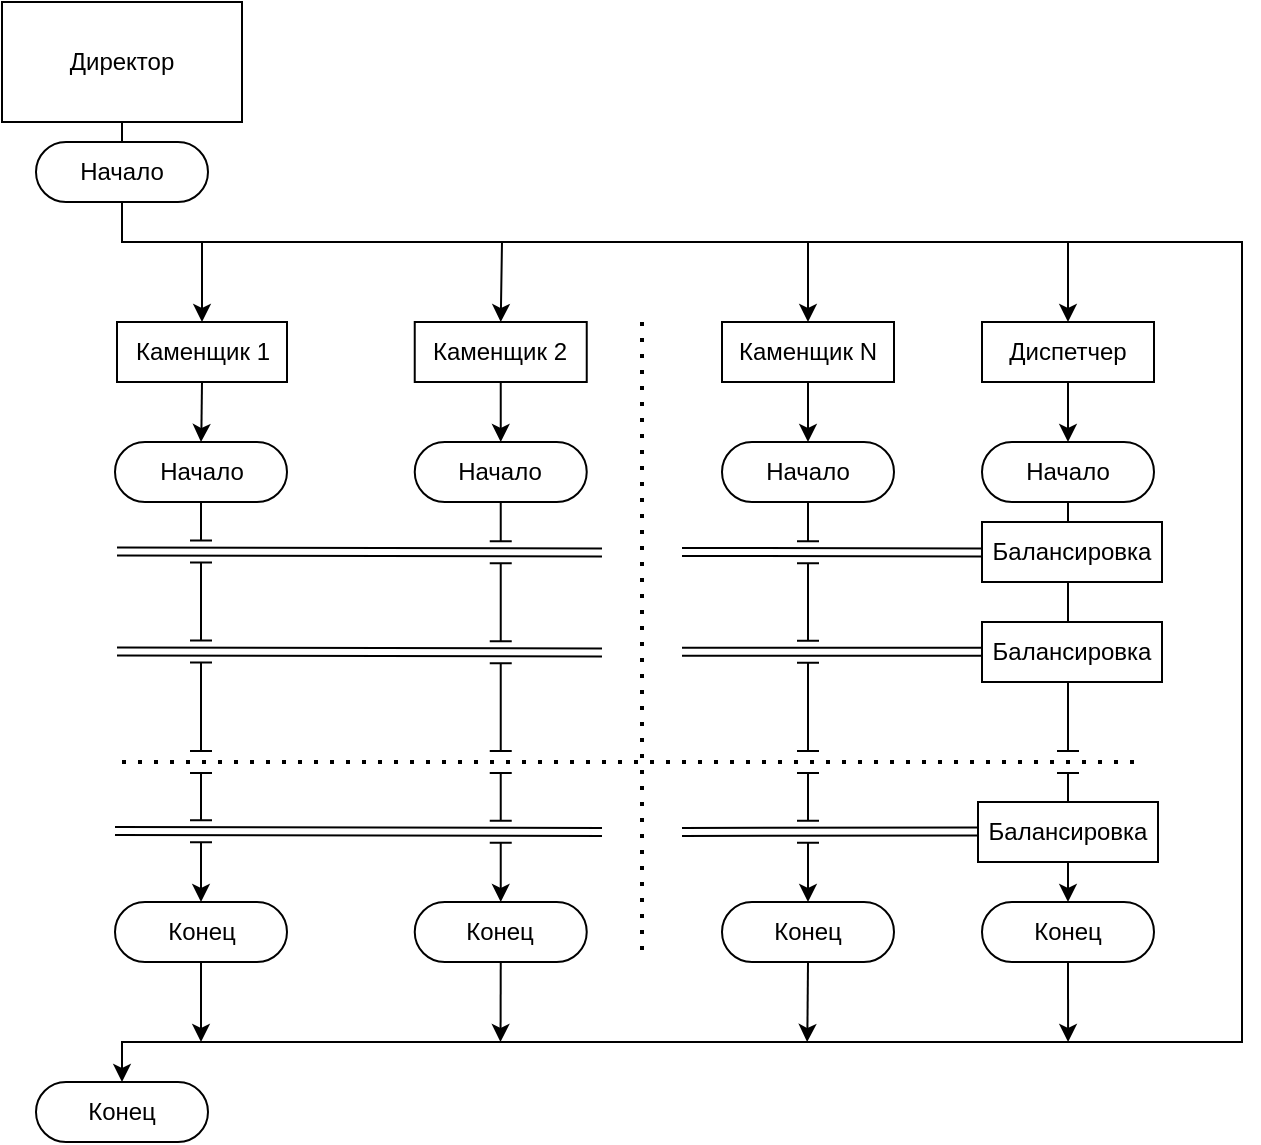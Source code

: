 <mxfile>
    <diagram id="_8M43IFrzeMH5SOSUoQe" name="Choise">
        <mxGraphModel dx="1375" dy="1045" grid="1" gridSize="10" guides="1" tooltips="1" connect="1" arrows="1" fold="1" page="1" pageScale="1" pageWidth="827" pageHeight="1169" math="0" shadow="0">
            <root>
                <mxCell id="vKauSasiYgyH7li5i26U-0"/>
                <mxCell id="vKauSasiYgyH7li5i26U-1" parent="vKauSasiYgyH7li5i26U-0"/>
                <mxCell id="SgiLiXgoFrwoRo0Kyyoe-87" value="" style="endArrow=none;html=1;rounded=0;shadow=0;jumpStyle=none;jumpSize=11;shape=link;" edge="1" parent="vKauSasiYgyH7li5i26U-1">
                    <mxGeometry width="50" height="50" relative="1" as="geometry">
                        <mxPoint x="420" y="324.84" as="sourcePoint"/>
                        <mxPoint x="570" y="324.84" as="targetPoint"/>
                    </mxGeometry>
                </mxCell>
                <mxCell id="SgiLiXgoFrwoRo0Kyyoe-90" value="" style="endArrow=none;html=1;rounded=0;jumpStyle=line;jumpSize=11;shadow=0;jumpStyle=none;jumpSize=11;shape=link;" edge="1" parent="vKauSasiYgyH7li5i26U-1">
                    <mxGeometry width="50" height="50" relative="1" as="geometry">
                        <mxPoint x="420" y="275" as="sourcePoint"/>
                        <mxPoint x="570" y="275.2" as="targetPoint"/>
                    </mxGeometry>
                </mxCell>
                <mxCell id="SgiLiXgoFrwoRo0Kyyoe-92" value="" style="endArrow=none;html=1;rounded=0;shadow=0;jumpStyle=none;jumpSize=11;shape=link;" edge="1" parent="vKauSasiYgyH7li5i26U-1">
                    <mxGeometry width="50" height="50" relative="1" as="geometry">
                        <mxPoint x="420" y="415" as="sourcePoint"/>
                        <mxPoint x="568" y="414.72" as="targetPoint"/>
                    </mxGeometry>
                </mxCell>
                <mxCell id="SgiLiXgoFrwoRo0Kyyoe-84" value="" style="endArrow=none;dashed=1;html=1;dashPattern=1 3;strokeWidth=2;rounded=0;shadow=0;jumpStyle=none;jumpSize=4;" edge="1" parent="vKauSasiYgyH7li5i26U-1">
                    <mxGeometry width="50" height="50" relative="1" as="geometry">
                        <mxPoint x="400" y="160" as="sourcePoint"/>
                        <mxPoint x="400" y="480" as="targetPoint"/>
                    </mxGeometry>
                </mxCell>
                <mxCell id="SgiLiXgoFrwoRo0Kyyoe-73" value="" style="endArrow=none;dashed=1;html=1;dashPattern=1 3;strokeWidth=2;rounded=0;shadow=0;jumpStyle=none;jumpSize=4;" edge="1" parent="vKauSasiYgyH7li5i26U-1">
                    <mxGeometry width="50" height="50" relative="1" as="geometry">
                        <mxPoint x="140" y="380" as="sourcePoint"/>
                        <mxPoint x="650" y="380" as="targetPoint"/>
                    </mxGeometry>
                </mxCell>
                <mxCell id="SgiLiXgoFrwoRo0Kyyoe-71" value="" style="edgeStyle=orthogonalEdgeStyle;rounded=0;jumpStyle=line;jumpSize=11;html=1;exitX=0.5;exitY=1;exitDx=0;exitDy=0;shadow=0;endArrow=none;" edge="1" parent="vKauSasiYgyH7li5i26U-1" source="SgiLiXgoFrwoRo0Kyyoe-33" target="SgiLiXgoFrwoRo0Kyyoe-70">
                    <mxGeometry relative="1" as="geometry">
                        <mxPoint x="613" y="250" as="sourcePoint"/>
                        <mxPoint x="613" y="450" as="targetPoint"/>
                    </mxGeometry>
                </mxCell>
                <mxCell id="SgiLiXgoFrwoRo0Kyyoe-24" style="edgeStyle=orthogonalEdgeStyle;rounded=0;jumpStyle=line;jumpSize=11;html=1;exitX=0.5;exitY=1;exitDx=0;exitDy=0;shadow=0;entryX=0.5;entryY=0;entryDx=0;entryDy=0;" edge="1" parent="vKauSasiYgyH7li5i26U-1" source="SgiLiXgoFrwoRo0Kyyoe-0" target="SgiLiXgoFrwoRo0Kyyoe-22">
                    <mxGeometry relative="1" as="geometry">
                        <mxPoint x="620" y="140" as="targetPoint"/>
                        <Array as="points">
                            <mxPoint x="140" y="120"/>
                            <mxPoint x="613" y="120"/>
                        </Array>
                    </mxGeometry>
                </mxCell>
                <mxCell id="SgiLiXgoFrwoRo0Kyyoe-74" style="edgeStyle=orthogonalEdgeStyle;rounded=0;jumpStyle=line;jumpSize=11;html=1;exitX=0.5;exitY=1;exitDx=0;exitDy=0;shadow=0;entryX=0.5;entryY=0;entryDx=0;entryDy=0;" edge="1" parent="vKauSasiYgyH7li5i26U-1" source="SgiLiXgoFrwoRo0Kyyoe-0" target="SgiLiXgoFrwoRo0Kyyoe-75">
                    <mxGeometry relative="1" as="geometry">
                        <mxPoint x="140" y="570" as="targetPoint"/>
                        <Array as="points">
                            <mxPoint x="140" y="120"/>
                            <mxPoint x="700" y="120"/>
                            <mxPoint x="700" y="520"/>
                            <mxPoint x="140" y="520"/>
                        </Array>
                    </mxGeometry>
                </mxCell>
                <mxCell id="SgiLiXgoFrwoRo0Kyyoe-0" value="Директор" style="rounded=0;whiteSpace=wrap;html=1;" vertex="1" parent="vKauSasiYgyH7li5i26U-1">
                    <mxGeometry x="80" width="120" height="60" as="geometry"/>
                </mxCell>
                <mxCell id="SgiLiXgoFrwoRo0Kyyoe-51" style="edgeStyle=orthogonalEdgeStyle;rounded=0;jumpStyle=line;jumpSize=11;html=1;exitX=0.5;exitY=1;exitDx=0;exitDy=0;entryX=0.5;entryY=0;entryDx=0;entryDy=0;shadow=0;" edge="1" parent="vKauSasiYgyH7li5i26U-1" source="SgiLiXgoFrwoRo0Kyyoe-1" target="SgiLiXgoFrwoRo0Kyyoe-37">
                    <mxGeometry relative="1" as="geometry"/>
                </mxCell>
                <mxCell id="SgiLiXgoFrwoRo0Kyyoe-1" value="Каменщик 1" style="rounded=0;whiteSpace=wrap;html=1;" vertex="1" parent="vKauSasiYgyH7li5i26U-1">
                    <mxGeometry x="137.5" y="160" width="85" height="30" as="geometry"/>
                </mxCell>
                <mxCell id="SgiLiXgoFrwoRo0Kyyoe-52" style="edgeStyle=orthogonalEdgeStyle;rounded=0;jumpStyle=line;jumpSize=11;html=1;exitX=0.5;exitY=1;exitDx=0;exitDy=0;entryX=0.5;entryY=0;entryDx=0;entryDy=0;shadow=0;" edge="1" parent="vKauSasiYgyH7li5i26U-1" source="SgiLiXgoFrwoRo0Kyyoe-2" target="SgiLiXgoFrwoRo0Kyyoe-36">
                    <mxGeometry relative="1" as="geometry"/>
                </mxCell>
                <mxCell id="SgiLiXgoFrwoRo0Kyyoe-2" value="Каменщик 2" style="rounded=0;whiteSpace=wrap;html=1;" vertex="1" parent="vKauSasiYgyH7li5i26U-1">
                    <mxGeometry x="286.37" y="160" width="86" height="30" as="geometry"/>
                </mxCell>
                <mxCell id="SgiLiXgoFrwoRo0Kyyoe-53" style="edgeStyle=orthogonalEdgeStyle;rounded=0;jumpStyle=line;jumpSize=11;html=1;exitX=0.5;exitY=1;exitDx=0;exitDy=0;shadow=0;" edge="1" parent="vKauSasiYgyH7li5i26U-1" source="SgiLiXgoFrwoRo0Kyyoe-3" target="SgiLiXgoFrwoRo0Kyyoe-35">
                    <mxGeometry relative="1" as="geometry"/>
                </mxCell>
                <mxCell id="SgiLiXgoFrwoRo0Kyyoe-3" value="Каменщик N" style="rounded=0;whiteSpace=wrap;html=1;" vertex="1" parent="vKauSasiYgyH7li5i26U-1">
                    <mxGeometry x="440" y="160" width="86" height="30" as="geometry"/>
                </mxCell>
                <mxCell id="SgiLiXgoFrwoRo0Kyyoe-15" style="edgeStyle=none;html=1;exitX=0.5;exitY=1;exitDx=0;exitDy=0;entryX=0.5;entryY=0;entryDx=0;entryDy=0;rounded=0;" edge="1" parent="vKauSasiYgyH7li5i26U-1" source="SgiLiXgoFrwoRo0Kyyoe-0" target="SgiLiXgoFrwoRo0Kyyoe-3">
                    <mxGeometry relative="1" as="geometry">
                        <mxPoint x="150" y="110" as="sourcePoint"/>
                        <mxPoint x="790" y="170" as="targetPoint"/>
                        <Array as="points">
                            <mxPoint x="140" y="120"/>
                            <mxPoint x="483" y="120"/>
                        </Array>
                    </mxGeometry>
                </mxCell>
                <mxCell id="SgiLiXgoFrwoRo0Kyyoe-17" style="edgeStyle=none;html=1;exitX=0.5;exitY=1;exitDx=0;exitDy=0;entryX=0.5;entryY=0;entryDx=0;entryDy=0;rounded=0;" edge="1" parent="vKauSasiYgyH7li5i26U-1" source="SgiLiXgoFrwoRo0Kyyoe-0" target="SgiLiXgoFrwoRo0Kyyoe-2">
                    <mxGeometry relative="1" as="geometry">
                        <mxPoint x="160" y="120" as="sourcePoint"/>
                        <mxPoint x="630" y="170" as="targetPoint"/>
                        <Array as="points">
                            <mxPoint x="140" y="120"/>
                            <mxPoint x="330" y="120"/>
                        </Array>
                    </mxGeometry>
                </mxCell>
                <mxCell id="SgiLiXgoFrwoRo0Kyyoe-19" style="edgeStyle=none;html=1;exitX=0.5;exitY=1;exitDx=0;exitDy=0;entryX=0.5;entryY=0;entryDx=0;entryDy=0;jumpStyle=line;jumpSize=0;shadow=0;rounded=0;" edge="1" parent="vKauSasiYgyH7li5i26U-1" source="SgiLiXgoFrwoRo0Kyyoe-0" target="SgiLiXgoFrwoRo0Kyyoe-1">
                    <mxGeometry relative="1" as="geometry">
                        <mxPoint x="150" y="110" as="sourcePoint"/>
                        <mxPoint x="340" y="170" as="targetPoint"/>
                        <Array as="points">
                            <mxPoint x="140" y="120"/>
                            <mxPoint x="180" y="120"/>
                        </Array>
                    </mxGeometry>
                </mxCell>
                <mxCell id="SgiLiXgoFrwoRo0Kyyoe-54" style="edgeStyle=orthogonalEdgeStyle;rounded=0;jumpStyle=line;jumpSize=11;html=1;exitX=0.5;exitY=1;exitDx=0;exitDy=0;entryX=0.5;entryY=0;entryDx=0;entryDy=0;shadow=0;" edge="1" parent="vKauSasiYgyH7li5i26U-1" source="SgiLiXgoFrwoRo0Kyyoe-22" target="SgiLiXgoFrwoRo0Kyyoe-33">
                    <mxGeometry relative="1" as="geometry"/>
                </mxCell>
                <mxCell id="SgiLiXgoFrwoRo0Kyyoe-22" value="Диспетчер" style="rounded=0;whiteSpace=wrap;html=1;" vertex="1" parent="vKauSasiYgyH7li5i26U-1">
                    <mxGeometry x="570" y="160" width="86" height="30" as="geometry"/>
                </mxCell>
                <mxCell id="SgiLiXgoFrwoRo0Kyyoe-33" value="Начало" style="rounded=1;whiteSpace=wrap;html=1;arcSize=50;" vertex="1" parent="vKauSasiYgyH7li5i26U-1">
                    <mxGeometry x="570" y="220" width="86" height="30" as="geometry"/>
                </mxCell>
                <mxCell id="SgiLiXgoFrwoRo0Kyyoe-35" value="Начало" style="rounded=1;whiteSpace=wrap;html=1;arcSize=50;" vertex="1" parent="vKauSasiYgyH7li5i26U-1">
                    <mxGeometry x="440" y="220" width="86" height="30" as="geometry"/>
                </mxCell>
                <mxCell id="SgiLiXgoFrwoRo0Kyyoe-36" value="Начало" style="rounded=1;whiteSpace=wrap;html=1;arcSize=50;" vertex="1" parent="vKauSasiYgyH7li5i26U-1">
                    <mxGeometry x="286.37" y="220" width="86" height="30" as="geometry"/>
                </mxCell>
                <mxCell id="SgiLiXgoFrwoRo0Kyyoe-37" value="Начало" style="rounded=1;whiteSpace=wrap;html=1;arcSize=50;" vertex="1" parent="vKauSasiYgyH7li5i26U-1">
                    <mxGeometry x="136.5" y="220" width="86" height="30" as="geometry"/>
                </mxCell>
                <mxCell id="SgiLiXgoFrwoRo0Kyyoe-83" style="edgeStyle=orthogonalEdgeStyle;rounded=0;jumpStyle=line;jumpSize=11;html=1;exitX=0.5;exitY=1;exitDx=0;exitDy=0;shadow=0;" edge="1" parent="vKauSasiYgyH7li5i26U-1" source="SgiLiXgoFrwoRo0Kyyoe-39">
                    <mxGeometry relative="1" as="geometry">
                        <mxPoint x="613.048" y="520" as="targetPoint"/>
                    </mxGeometry>
                </mxCell>
                <mxCell id="SgiLiXgoFrwoRo0Kyyoe-39" value="Конец" style="rounded=1;whiteSpace=wrap;html=1;arcSize=50;" vertex="1" parent="vKauSasiYgyH7li5i26U-1">
                    <mxGeometry x="570" y="450" width="86" height="30" as="geometry"/>
                </mxCell>
                <mxCell id="SgiLiXgoFrwoRo0Kyyoe-82" style="edgeStyle=orthogonalEdgeStyle;rounded=0;jumpStyle=line;jumpSize=11;html=1;exitX=0.5;exitY=1;exitDx=0;exitDy=0;shadow=0;" edge="1" parent="vKauSasiYgyH7li5i26U-1" source="SgiLiXgoFrwoRo0Kyyoe-40">
                    <mxGeometry relative="1" as="geometry">
                        <mxPoint x="482.571" y="520" as="targetPoint"/>
                    </mxGeometry>
                </mxCell>
                <mxCell id="SgiLiXgoFrwoRo0Kyyoe-40" value="Конец" style="rounded=1;whiteSpace=wrap;html=1;arcSize=50;" vertex="1" parent="vKauSasiYgyH7li5i26U-1">
                    <mxGeometry x="440" y="450" width="86" height="30" as="geometry"/>
                </mxCell>
                <mxCell id="SgiLiXgoFrwoRo0Kyyoe-81" style="edgeStyle=orthogonalEdgeStyle;rounded=0;jumpStyle=line;jumpSize=11;html=1;exitX=0.5;exitY=1;exitDx=0;exitDy=0;shadow=0;" edge="1" parent="vKauSasiYgyH7li5i26U-1" source="SgiLiXgoFrwoRo0Kyyoe-41">
                    <mxGeometry relative="1" as="geometry">
                        <mxPoint x="329.238" y="520" as="targetPoint"/>
                    </mxGeometry>
                </mxCell>
                <mxCell id="SgiLiXgoFrwoRo0Kyyoe-41" value="Конец" style="rounded=1;whiteSpace=wrap;html=1;arcSize=50;" vertex="1" parent="vKauSasiYgyH7li5i26U-1">
                    <mxGeometry x="286.37" y="450" width="86" height="30" as="geometry"/>
                </mxCell>
                <mxCell id="SgiLiXgoFrwoRo0Kyyoe-80" style="edgeStyle=orthogonalEdgeStyle;rounded=0;jumpStyle=line;jumpSize=11;html=1;shadow=0;" edge="1" parent="vKauSasiYgyH7li5i26U-1" source="SgiLiXgoFrwoRo0Kyyoe-42">
                    <mxGeometry relative="1" as="geometry">
                        <mxPoint x="179.5" y="520" as="targetPoint"/>
                    </mxGeometry>
                </mxCell>
                <mxCell id="SgiLiXgoFrwoRo0Kyyoe-42" value="Конец" style="rounded=1;whiteSpace=wrap;html=1;arcSize=50;" vertex="1" parent="vKauSasiYgyH7li5i26U-1">
                    <mxGeometry x="136.5" y="450" width="86" height="30" as="geometry"/>
                </mxCell>
                <mxCell id="SgiLiXgoFrwoRo0Kyyoe-59" value="" style="endArrow=none;html=1;rounded=0;jumpStyle=line;jumpSize=11;shadow=0;jumpStyle=none;jumpSize=11;shape=link;" edge="1" parent="vKauSasiYgyH7li5i26U-1">
                    <mxGeometry width="50" height="50" relative="1" as="geometry">
                        <mxPoint x="137.5" y="274.72" as="sourcePoint"/>
                        <mxPoint x="380" y="275.2" as="targetPoint"/>
                    </mxGeometry>
                </mxCell>
                <mxCell id="SgiLiXgoFrwoRo0Kyyoe-56" style="edgeStyle=orthogonalEdgeStyle;rounded=0;jumpStyle=none;jumpSize=4;html=1;exitX=0.5;exitY=1;exitDx=0;exitDy=0;shadow=0;startArrow=none;" edge="1" parent="vKauSasiYgyH7li5i26U-1" source="SgiLiXgoFrwoRo0Kyyoe-70" target="SgiLiXgoFrwoRo0Kyyoe-39">
                    <mxGeometry relative="1" as="geometry"/>
                </mxCell>
                <mxCell id="SgiLiXgoFrwoRo0Kyyoe-61" value="" style="endArrow=none;html=1;rounded=0;shadow=0;jumpStyle=none;jumpSize=11;shape=link;" edge="1" parent="vKauSasiYgyH7li5i26U-1">
                    <mxGeometry width="50" height="50" relative="1" as="geometry">
                        <mxPoint x="137.5" y="324.72" as="sourcePoint"/>
                        <mxPoint x="380" y="325.2" as="targetPoint"/>
                    </mxGeometry>
                </mxCell>
                <mxCell id="SgiLiXgoFrwoRo0Kyyoe-63" value="" style="endArrow=none;html=1;rounded=0;shadow=0;jumpStyle=none;jumpSize=11;shape=link;" edge="1" parent="vKauSasiYgyH7li5i26U-1">
                    <mxGeometry width="50" height="50" relative="1" as="geometry">
                        <mxPoint x="136.5" y="414.52" as="sourcePoint"/>
                        <mxPoint x="380" y="415" as="targetPoint"/>
                    </mxGeometry>
                </mxCell>
                <mxCell id="SgiLiXgoFrwoRo0Kyyoe-55" style="edgeStyle=orthogonalEdgeStyle;rounded=0;jumpStyle=line;jumpSize=11;html=1;exitX=0.5;exitY=1;exitDx=0;exitDy=0;shadow=0;" edge="1" parent="vKauSasiYgyH7li5i26U-1" source="SgiLiXgoFrwoRo0Kyyoe-35" target="SgiLiXgoFrwoRo0Kyyoe-40">
                    <mxGeometry relative="1" as="geometry"/>
                </mxCell>
                <mxCell id="SgiLiXgoFrwoRo0Kyyoe-49" style="edgeStyle=orthogonalEdgeStyle;rounded=0;jumpStyle=line;jumpSize=11;html=1;exitX=0.5;exitY=1;exitDx=0;exitDy=0;shadow=0;" edge="1" parent="vKauSasiYgyH7li5i26U-1" source="SgiLiXgoFrwoRo0Kyyoe-36" target="SgiLiXgoFrwoRo0Kyyoe-41">
                    <mxGeometry relative="1" as="geometry"/>
                </mxCell>
                <mxCell id="SgiLiXgoFrwoRo0Kyyoe-48" style="edgeStyle=orthogonalEdgeStyle;rounded=0;jumpStyle=line;jumpSize=11;html=1;exitX=0.5;exitY=1;exitDx=0;exitDy=0;shadow=0;" edge="1" parent="vKauSasiYgyH7li5i26U-1" source="SgiLiXgoFrwoRo0Kyyoe-37" target="SgiLiXgoFrwoRo0Kyyoe-42">
                    <mxGeometry relative="1" as="geometry"/>
                </mxCell>
                <mxCell id="SgiLiXgoFrwoRo0Kyyoe-65" value="Балансировка" style="rounded=0;whiteSpace=wrap;html=1;" vertex="1" parent="vKauSasiYgyH7li5i26U-1">
                    <mxGeometry x="570" y="260" width="90" height="30" as="geometry"/>
                </mxCell>
                <mxCell id="SgiLiXgoFrwoRo0Kyyoe-67" value="Балансировка" style="rounded=0;whiteSpace=wrap;html=1;" vertex="1" parent="vKauSasiYgyH7li5i26U-1">
                    <mxGeometry x="570" y="310" width="90" height="30" as="geometry"/>
                </mxCell>
                <mxCell id="SgiLiXgoFrwoRo0Kyyoe-70" value="Балансировка" style="rounded=0;whiteSpace=wrap;html=1;" vertex="1" parent="vKauSasiYgyH7li5i26U-1">
                    <mxGeometry x="568" y="400" width="90" height="30" as="geometry"/>
                </mxCell>
                <mxCell id="SgiLiXgoFrwoRo0Kyyoe-75" value="Конец" style="rounded=1;whiteSpace=wrap;html=1;arcSize=50;" vertex="1" parent="vKauSasiYgyH7li5i26U-1">
                    <mxGeometry x="97" y="540" width="86" height="30" as="geometry"/>
                </mxCell>
                <mxCell id="SgiLiXgoFrwoRo0Kyyoe-78" value="Начало" style="rounded=1;whiteSpace=wrap;html=1;arcSize=50;" vertex="1" parent="vKauSasiYgyH7li5i26U-1">
                    <mxGeometry x="97" y="70" width="86" height="30" as="geometry"/>
                </mxCell>
            </root>
        </mxGraphModel>
    </diagram>
</mxfile>